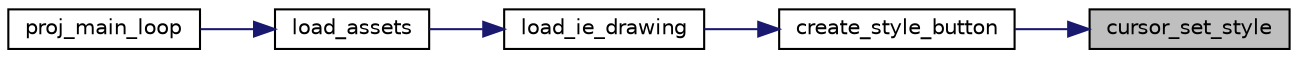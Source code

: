 digraph "cursor_set_style"
{
 // LATEX_PDF_SIZE
  edge [fontname="Helvetica",fontsize="10",labelfontname="Helvetica",labelfontsize="10"];
  node [fontname="Helvetica",fontsize="10",shape=record];
  rankdir="RL";
  Node1 [label="cursor_set_style",height=0.2,width=0.4,color="black", fillcolor="grey75", style="filled", fontcolor="black",tooltip="Set cursor state."];
  Node1 -> Node2 [dir="back",color="midnightblue",fontsize="10",style="solid"];
  Node2 [label="create_style_button",height=0.2,width=0.4,color="black", fillcolor="white", style="filled",URL="$element_8c.html#af1c625565bd00d61562982e2d030ab81",tooltip=" "];
  Node2 -> Node3 [dir="back",color="midnightblue",fontsize="10",style="solid"];
  Node3 [label="load_ie_drawing",height=0.2,width=0.4,color="black", fillcolor="white", style="filled",URL="$group__element.html#ga75aa8cfcbee4af0933a79d05e6707679",tooltip="Loads and creates every interactive element present on screen."];
  Node3 -> Node4 [dir="back",color="midnightblue",fontsize="10",style="solid"];
  Node4 [label="load_assets",height=0.2,width=0.4,color="black", fillcolor="white", style="filled",URL="$proj_8c.html#a621db57ab86ebe569aa26e70d11c9688",tooltip="Loads the necessary assets."];
  Node4 -> Node5 [dir="back",color="midnightblue",fontsize="10",style="solid"];
  Node5 [label="proj_main_loop",height=0.2,width=0.4,color="black", fillcolor="white", style="filled",URL="$proj_8c.html#a2a16f651eccbd248e1ad3b3b924b143b",tooltip=" "];
}
